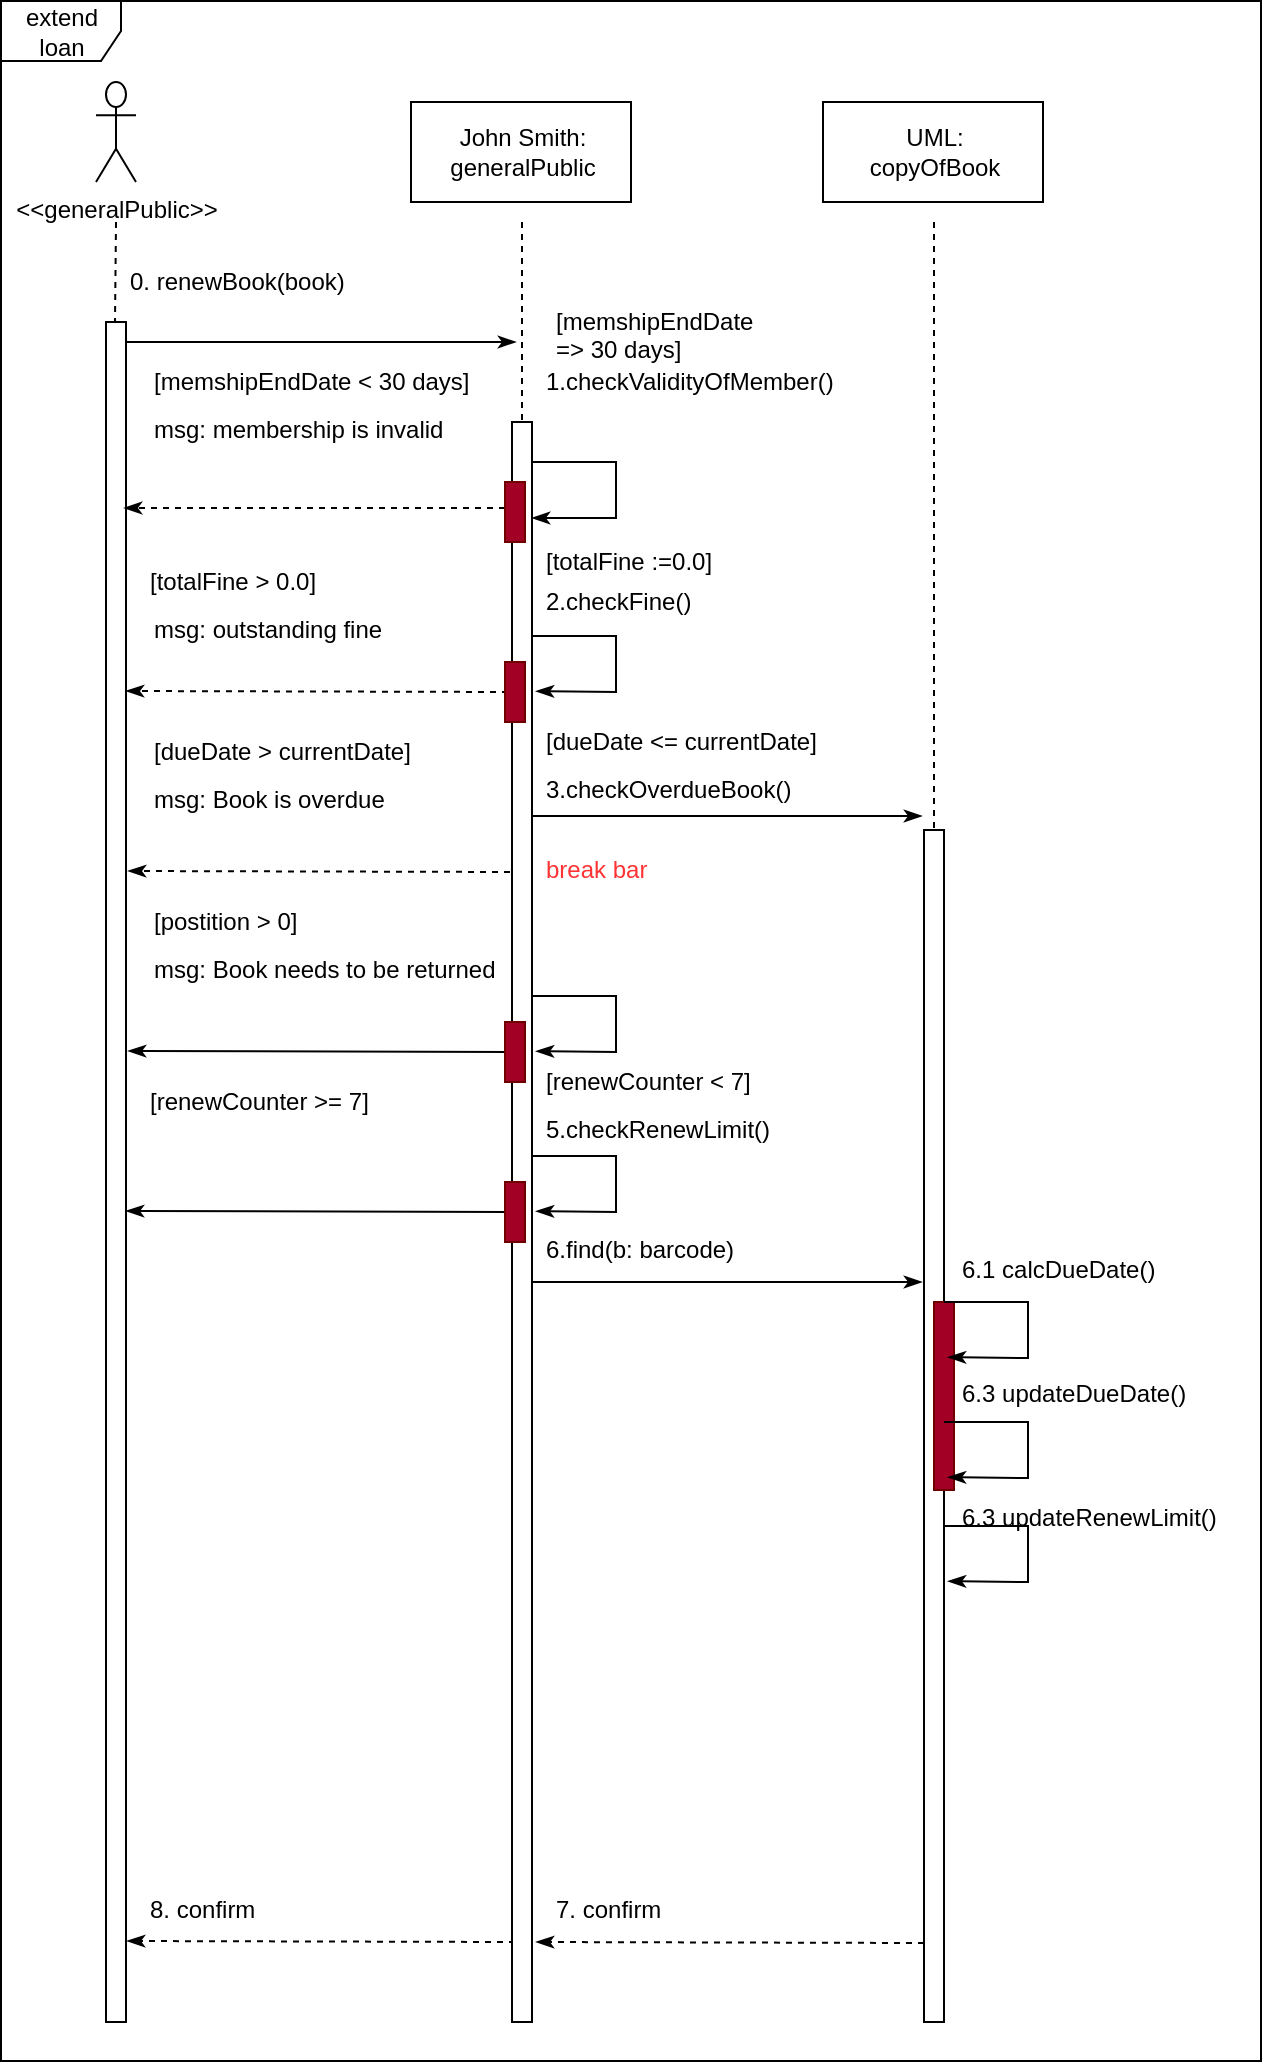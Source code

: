 <mxfile version="12.2.6" type="github" pages="2"><diagram id="9fodVafeyffOZch8DhVh" name="Page-1"><mxGraphModel dx="2047" dy="1038" grid="1" gridSize="10" guides="1" tooltips="1" connect="1" arrows="1" fold="1" page="1" pageScale="1" pageWidth="850" pageHeight="1100" math="0" shadow="0"><root><mxCell id="0"/><mxCell id="1" parent="0"/><mxCell id="9aMG4mHzzcIuCi1TEpcI-1" value="" style="endArrow=classicThin;html=1;endFill=1;dashed=1;" edge="1" parent="1"><mxGeometry width="50" height="50" relative="1" as="geometry"><mxPoint x="665.5" y="1396" as="sourcePoint"/><mxPoint x="471.5" y="1395.5" as="targetPoint"/><Array as="points"/></mxGeometry></mxCell><mxCell id="9aMG4mHzzcIuCi1TEpcI-2" value="" style="html=1;points=[];perimeter=orthogonalPerimeter;" vertex="1" parent="1"><mxGeometry x="664" y="636" width="10" height="800" as="geometry"/></mxCell><mxCell id="9aMG4mHzzcIuCi1TEpcI-3" value="extend loan" style="shape=umlFrame;whiteSpace=wrap;html=1;" vertex="1" parent="1"><mxGeometry x="408.5" y="425.5" width="630" height="1030" as="geometry"/></mxCell><mxCell id="9aMG4mHzzcIuCi1TEpcI-4" value="" style="html=1;points=[];perimeter=orthogonalPerimeter;" vertex="1" parent="1"><mxGeometry x="461" y="586" width="10" height="850" as="geometry"/></mxCell><mxCell id="9aMG4mHzzcIuCi1TEpcI-5" value="" style="html=1;points=[];perimeter=orthogonalPerimeter;" vertex="1" parent="1"><mxGeometry x="870" y="840" width="10" height="596" as="geometry"/></mxCell><mxCell id="9aMG4mHzzcIuCi1TEpcI-6" value="&amp;lt;&amp;lt;generalPublic&amp;gt;&amp;gt;" style="shape=umlActor;verticalLabelPosition=bottom;labelBackgroundColor=#ffffff;verticalAlign=top;html=1;" vertex="1" parent="1"><mxGeometry x="456" y="466" width="20" height="50" as="geometry"/></mxCell><mxCell id="9aMG4mHzzcIuCi1TEpcI-7" value="John Smith:&lt;br&gt;generalPublic" style="html=1;" vertex="1" parent="1"><mxGeometry x="613.5" y="476" width="110" height="50" as="geometry"/></mxCell><mxCell id="9aMG4mHzzcIuCi1TEpcI-8" value="UML:&lt;br&gt;copyOfBook" style="html=1;" vertex="1" parent="1"><mxGeometry x="819.5" y="476" width="110" height="50" as="geometry"/></mxCell><mxCell id="9aMG4mHzzcIuCi1TEpcI-9" value="" style="endArrow=none;dashed=1;html=1;" edge="1" parent="1"><mxGeometry width="50" height="50" relative="1" as="geometry"><mxPoint x="669" y="536" as="sourcePoint"/><mxPoint x="669" y="636" as="targetPoint"/></mxGeometry></mxCell><mxCell id="9aMG4mHzzcIuCi1TEpcI-10" value="" style="endArrow=none;dashed=1;html=1;" edge="1" parent="1" target="9aMG4mHzzcIuCi1TEpcI-5"><mxGeometry width="50" height="50" relative="1" as="geometry"><mxPoint x="875" y="536" as="sourcePoint"/><mxPoint x="874.5" y="806" as="targetPoint"/></mxGeometry></mxCell><mxCell id="9aMG4mHzzcIuCi1TEpcI-11" value="0. renewBook(book)" style="text;html=1;resizable=0;points=[];autosize=1;align=left;verticalAlign=top;spacingTop=-4;" vertex="1" parent="1"><mxGeometry x="471" y="556" width="120" height="20" as="geometry"/></mxCell><mxCell id="9aMG4mHzzcIuCi1TEpcI-12" value="1.checkValidityOfMember()" style="text;html=1;resizable=0;points=[];autosize=1;align=left;verticalAlign=top;spacingTop=-4;" vertex="1" parent="1"><mxGeometry x="678.5" y="606" width="160" height="20" as="geometry"/></mxCell><mxCell id="9aMG4mHzzcIuCi1TEpcI-13" value="" style="endArrow=none;dashed=1;html=1;" edge="1" parent="1"><mxGeometry width="50" height="50" relative="1" as="geometry"><mxPoint x="466" y="536" as="sourcePoint"/><mxPoint x="465.5" y="586" as="targetPoint"/></mxGeometry></mxCell><mxCell id="9aMG4mHzzcIuCi1TEpcI-14" value="[memshipEndDate &amp;lt; 30 days]" style="text;html=1;resizable=0;points=[];autosize=1;align=left;verticalAlign=top;spacingTop=-4;" vertex="1" parent="1"><mxGeometry x="482.5" y="606" width="170" height="20" as="geometry"/></mxCell><mxCell id="9aMG4mHzzcIuCi1TEpcI-15" value="[memshipEndDate&amp;nbsp;&lt;br&gt;=&amp;gt; 30 days]" style="text;html=1;resizable=0;points=[];autosize=1;align=left;verticalAlign=top;spacingTop=-4;" vertex="1" parent="1"><mxGeometry x="683.5" y="576" width="120" height="30" as="geometry"/></mxCell><mxCell id="9aMG4mHzzcIuCi1TEpcI-16" value="" style="endArrow=classicThin;html=1;endFill=1;" edge="1" parent="1" source="9aMG4mHzzcIuCi1TEpcI-4"><mxGeometry width="50" height="50" relative="1" as="geometry"><mxPoint x="606" y="626" as="sourcePoint"/><mxPoint x="666" y="596" as="targetPoint"/><Array as="points"><mxPoint x="496" y="596"/></Array></mxGeometry></mxCell><mxCell id="9aMG4mHzzcIuCi1TEpcI-17" value="" style="endArrow=classicThin;html=1;endFill=1;dashed=1;" edge="1" parent="1" source="9aMG4mHzzcIuCi1TEpcI-18"><mxGeometry width="50" height="50" relative="1" as="geometry"><mxPoint x="664" y="676" as="sourcePoint"/><mxPoint x="470" y="679" as="targetPoint"/><Array as="points"/></mxGeometry></mxCell><mxCell id="9aMG4mHzzcIuCi1TEpcI-18" value="" style="html=1;points=[];perimeter=orthogonalPerimeter;fillColor=#a20025;strokeColor=#6F0000;fontColor=#ffffff;" vertex="1" parent="1"><mxGeometry x="660.5" y="666" width="10" height="30" as="geometry"/></mxCell><mxCell id="9aMG4mHzzcIuCi1TEpcI-19" value="" style="endArrow=classicThin;html=1;rounded=0;endFill=1;" edge="1" parent="1" target="9aMG4mHzzcIuCi1TEpcI-2"><mxGeometry width="50" height="50" relative="1" as="geometry"><mxPoint x="674" y="656" as="sourcePoint"/><mxPoint x="724" y="606" as="targetPoint"/><Array as="points"><mxPoint x="716" y="656"/><mxPoint x="716" y="684"/></Array></mxGeometry></mxCell><mxCell id="9aMG4mHzzcIuCi1TEpcI-20" value="2.checkFine()" style="text;html=1;resizable=0;points=[];autosize=1;align=left;verticalAlign=top;spacingTop=-4;" vertex="1" parent="1"><mxGeometry x="678.5" y="716" width="90" height="20" as="geometry"/></mxCell><mxCell id="9aMG4mHzzcIuCi1TEpcI-21" value="[totalFine :=0.0]" style="text;html=1;resizable=0;points=[];autosize=1;align=left;verticalAlign=top;spacingTop=-4;" vertex="1" parent="1"><mxGeometry x="678.5" y="696" width="100" height="20" as="geometry"/></mxCell><mxCell id="9aMG4mHzzcIuCi1TEpcI-22" value="" style="endArrow=classicThin;html=1;entryX=1.195;entryY=0.136;entryDx=0;entryDy=0;entryPerimeter=0;rounded=0;endFill=1;" edge="1" parent="1"><mxGeometry width="50" height="50" relative="1" as="geometry"><mxPoint x="674" y="743" as="sourcePoint"/><mxPoint x="675.95" y="770.6" as="targetPoint"/><Array as="points"><mxPoint x="716" y="743"/><mxPoint x="716" y="771"/></Array></mxGeometry></mxCell><mxCell id="9aMG4mHzzcIuCi1TEpcI-23" value="[totalFine &amp;gt; 0.0]" style="text;html=1;resizable=0;points=[];autosize=1;align=left;verticalAlign=top;spacingTop=-4;" vertex="1" parent="1"><mxGeometry x="481" y="706" width="100" height="20" as="geometry"/></mxCell><mxCell id="9aMG4mHzzcIuCi1TEpcI-24" value="" style="endArrow=classicThin;html=1;endFill=1;dashed=1;" edge="1" parent="1"><mxGeometry width="50" height="50" relative="1" as="geometry"><mxPoint x="662" y="771" as="sourcePoint"/><mxPoint x="471" y="770.5" as="targetPoint"/><Array as="points"/></mxGeometry></mxCell><mxCell id="9aMG4mHzzcIuCi1TEpcI-25" value="" style="html=1;points=[];perimeter=orthogonalPerimeter;fillColor=#a20025;strokeColor=#6F0000;fontColor=#ffffff;" vertex="1" parent="1"><mxGeometry x="660.5" y="756" width="10" height="30" as="geometry"/></mxCell><mxCell id="9aMG4mHzzcIuCi1TEpcI-26" value="msg: outstanding fine" style="text;html=1;" vertex="1" parent="1"><mxGeometry x="482.5" y="726" width="170" height="30" as="geometry"/></mxCell><mxCell id="9aMG4mHzzcIuCi1TEpcI-27" value="msg: membership is invalid" style="text;html=1;" vertex="1" parent="1"><mxGeometry x="482.5" y="626" width="170" height="30" as="geometry"/></mxCell><mxCell id="9aMG4mHzzcIuCi1TEpcI-35" value="[postition &amp;gt; 0]" style="text;html=1;resizable=0;points=[];autosize=1;align=left;verticalAlign=top;spacingTop=-4;" vertex="1" parent="1"><mxGeometry x="482.5" y="876" width="90" height="20" as="geometry"/></mxCell><mxCell id="9aMG4mHzzcIuCi1TEpcI-36" value="" style="endArrow=classicThin;html=1;endFill=1;dashed=1;" edge="1" parent="1"><mxGeometry width="50" height="50" relative="1" as="geometry"><mxPoint x="663" y="861" as="sourcePoint"/><mxPoint x="472" y="860.5" as="targetPoint"/><Array as="points"/></mxGeometry></mxCell><mxCell id="9aMG4mHzzcIuCi1TEpcI-38" value="msg: Book needs to be returned" style="text;html=1;" vertex="1" parent="1"><mxGeometry x="482.5" y="896" width="170" height="30" as="geometry"/></mxCell><mxCell id="9aMG4mHzzcIuCi1TEpcI-39" value="" style="endArrow=classicThin;html=1;entryX=1.195;entryY=0.136;entryDx=0;entryDy=0;entryPerimeter=0;rounded=0;endFill=1;" edge="1" parent="1"><mxGeometry width="50" height="50" relative="1" as="geometry"><mxPoint x="674" y="923" as="sourcePoint"/><mxPoint x="675.95" y="950.6" as="targetPoint"/><Array as="points"><mxPoint x="716" y="923"/><mxPoint x="716" y="951"/></Array></mxGeometry></mxCell><mxCell id="9aMG4mHzzcIuCi1TEpcI-40" value="6.find(b: barcode)" style="text;html=1;" vertex="1" parent="1"><mxGeometry x="678.5" y="1036" width="110" height="30" as="geometry"/></mxCell><mxCell id="9aMG4mHzzcIuCi1TEpcI-41" value="" style="endArrow=classicThin;html=1;endFill=1;" edge="1" parent="1"><mxGeometry width="50" height="50" relative="1" as="geometry"><mxPoint x="674" y="1066" as="sourcePoint"/><mxPoint x="869" y="1066" as="targetPoint"/><Array as="points"><mxPoint x="699" y="1066"/></Array></mxGeometry></mxCell><mxCell id="9aMG4mHzzcIuCi1TEpcI-42" value="" style="endArrow=classicThin;html=1;endFill=1;" edge="1" parent="1"><mxGeometry width="50" height="50" relative="1" as="geometry"><mxPoint x="663" y="951" as="sourcePoint"/><mxPoint x="472" y="950.5" as="targetPoint"/><Array as="points"/></mxGeometry></mxCell><mxCell id="9aMG4mHzzcIuCi1TEpcI-43" value="" style="html=1;points=[];perimeter=orthogonalPerimeter;fillColor=#a20025;strokeColor=#6F0000;fontColor=#ffffff;" vertex="1" parent="1"><mxGeometry x="660.5" y="936" width="10" height="30" as="geometry"/></mxCell><mxCell id="9aMG4mHzzcIuCi1TEpcI-44" value="" style="endArrow=classicThin;html=1;endFill=1;" edge="1" parent="1"><mxGeometry width="50" height="50" relative="1" as="geometry"><mxPoint x="662" y="1031" as="sourcePoint"/><mxPoint x="471" y="1030.5" as="targetPoint"/><Array as="points"/></mxGeometry></mxCell><mxCell id="9aMG4mHzzcIuCi1TEpcI-45" value="" style="html=1;points=[];perimeter=orthogonalPerimeter;fillColor=#a20025;strokeColor=#6F0000;fontColor=#ffffff;" vertex="1" parent="1"><mxGeometry x="660.5" y="1016" width="10" height="30" as="geometry"/></mxCell><mxCell id="9aMG4mHzzcIuCi1TEpcI-46" value="" style="endArrow=classicThin;html=1;entryX=1.195;entryY=0.136;entryDx=0;entryDy=0;entryPerimeter=0;rounded=0;endFill=1;" edge="1" parent="1"><mxGeometry width="50" height="50" relative="1" as="geometry"><mxPoint x="674" y="1003" as="sourcePoint"/><mxPoint x="675.95" y="1030.6" as="targetPoint"/><Array as="points"><mxPoint x="716" y="1003"/><mxPoint x="716" y="1031"/></Array></mxGeometry></mxCell><mxCell id="9aMG4mHzzcIuCi1TEpcI-47" value="5.checkRenewLimit()" style="text;html=1;" vertex="1" parent="1"><mxGeometry x="678.5" y="976" width="110" height="30" as="geometry"/></mxCell><mxCell id="9aMG4mHzzcIuCi1TEpcI-48" value="[renewCounter &amp;gt;= 7]" style="text;html=1;resizable=0;points=[];autosize=1;align=left;verticalAlign=top;spacingTop=-4;" vertex="1" parent="1"><mxGeometry x="481" y="966" width="120" height="20" as="geometry"/></mxCell><mxCell id="9aMG4mHzzcIuCi1TEpcI-49" value="[renewCounter &amp;lt; 7]" style="text;html=1;resizable=0;points=[];autosize=1;align=left;verticalAlign=top;spacingTop=-4;" vertex="1" parent="1"><mxGeometry x="678.5" y="956" width="120" height="20" as="geometry"/></mxCell><mxCell id="9aMG4mHzzcIuCi1TEpcI-50" value="6.1 calcDueDate()" style="text;html=1;" vertex="1" parent="1"><mxGeometry x="887" y="1046" width="110" height="30" as="geometry"/></mxCell><mxCell id="9aMG4mHzzcIuCi1TEpcI-51" value="" style="html=1;points=[];perimeter=orthogonalPerimeter;fillColor=#a20025;strokeColor=#6F0000;fontColor=#ffffff;" vertex="1" parent="1"><mxGeometry x="875" y="1076" width="10" height="94" as="geometry"/></mxCell><mxCell id="9aMG4mHzzcIuCi1TEpcI-52" value="" style="endArrow=classicThin;html=1;entryX=1.195;entryY=0.136;entryDx=0;entryDy=0;entryPerimeter=0;rounded=0;endFill=1;" edge="1" parent="1"><mxGeometry width="50" height="50" relative="1" as="geometry"><mxPoint x="880" y="1076" as="sourcePoint"/><mxPoint x="881.95" y="1103.6" as="targetPoint"/><Array as="points"><mxPoint x="922" y="1076"/><mxPoint x="922" y="1104"/></Array></mxGeometry></mxCell><mxCell id="9aMG4mHzzcIuCi1TEpcI-53" value="" style="endArrow=classicThin;html=1;entryX=1.195;entryY=0.136;entryDx=0;entryDy=0;entryPerimeter=0;rounded=0;endFill=1;" edge="1" parent="1"><mxGeometry width="50" height="50" relative="1" as="geometry"><mxPoint x="880" y="1136" as="sourcePoint"/><mxPoint x="881.95" y="1163.6" as="targetPoint"/><Array as="points"><mxPoint x="906" y="1136"/><mxPoint x="922" y="1136"/><mxPoint x="922" y="1164"/></Array></mxGeometry></mxCell><mxCell id="9aMG4mHzzcIuCi1TEpcI-55" value="6.3 updateDueDate()" style="text;html=1;" vertex="1" parent="1"><mxGeometry x="887" y="1108" width="110" height="30" as="geometry"/></mxCell><mxCell id="9aMG4mHzzcIuCi1TEpcI-56" value="" style="endArrow=classicThin;html=1;entryX=1.195;entryY=0.136;entryDx=0;entryDy=0;entryPerimeter=0;rounded=0;endFill=1;" edge="1" parent="1"><mxGeometry width="50" height="50" relative="1" as="geometry"><mxPoint x="880" y="1188" as="sourcePoint"/><mxPoint x="881.95" y="1215.6" as="targetPoint"/><Array as="points"><mxPoint x="906" y="1188"/><mxPoint x="922" y="1188"/><mxPoint x="922" y="1216"/></Array></mxGeometry></mxCell><mxCell id="9aMG4mHzzcIuCi1TEpcI-57" value="" style="endArrow=classicThin;html=1;endFill=1;dashed=1;" edge="1" parent="1"><mxGeometry width="50" height="50" relative="1" as="geometry"><mxPoint x="870" y="1396.5" as="sourcePoint"/><mxPoint x="676" y="1396" as="targetPoint"/><Array as="points"/></mxGeometry></mxCell><mxCell id="9aMG4mHzzcIuCi1TEpcI-58" value="7. confirm" style="text;html=1;" vertex="1" parent="1"><mxGeometry x="683.5" y="1366" width="110" height="30" as="geometry"/></mxCell><mxCell id="9aMG4mHzzcIuCi1TEpcI-59" value="8. confirm" style="text;html=1;" vertex="1" parent="1"><mxGeometry x="481" y="1366" width="110" height="30" as="geometry"/></mxCell><mxCell id="9aMG4mHzzcIuCi1TEpcI-62" value="3.checkOverdueBook()" style="text;html=1;" vertex="1" parent="1"><mxGeometry x="678.5" y="806" width="110" height="30" as="geometry"/></mxCell><mxCell id="9aMG4mHzzcIuCi1TEpcI-63" value="[dueDate &amp;lt;= currentDate]" style="text;html=1;resizable=0;points=[];autosize=1;align=left;verticalAlign=top;spacingTop=-4;" vertex="1" parent="1"><mxGeometry x="678.5" y="786" width="150" height="20" as="geometry"/></mxCell><mxCell id="9aMG4mHzzcIuCi1TEpcI-65" value="[dueDate &amp;gt; currentDate]" style="text;html=1;resizable=0;points=[];autosize=1;align=left;verticalAlign=top;spacingTop=-4;" vertex="1" parent="1"><mxGeometry x="482.5" y="791" width="140" height="20" as="geometry"/></mxCell><mxCell id="9aMG4mHzzcIuCi1TEpcI-66" value="msg: Book is overdue" style="text;html=1;" vertex="1" parent="1"><mxGeometry x="482.5" y="811" width="120" height="30" as="geometry"/></mxCell><mxCell id="9aMG4mHzzcIuCi1TEpcI-69" value="" style="endArrow=classicThin;html=1;endFill=1;" edge="1" parent="1"><mxGeometry width="50" height="50" relative="1" as="geometry"><mxPoint x="674" y="833" as="sourcePoint"/><mxPoint x="869" y="833" as="targetPoint"/><Array as="points"/></mxGeometry></mxCell><mxCell id="9aMG4mHzzcIuCi1TEpcI-71" value="6.3 updateRenewLimit()" style="text;html=1;" vertex="1" parent="1"><mxGeometry x="887" y="1170" width="110" height="30" as="geometry"/></mxCell><mxCell id="9aMG4mHzzcIuCi1TEpcI-73" value="&lt;font color=&quot;#ff3333&quot;&gt;break bar&lt;/font&gt;" style="text;html=1;resizable=0;points=[];autosize=1;align=left;verticalAlign=top;spacingTop=-4;" vertex="1" parent="1"><mxGeometry x="678.5" y="850" width="70" height="20" as="geometry"/></mxCell></root></mxGraphModel></diagram><diagram name="Page-2" id="2adGE88E7d5W_NJbe2-b"><mxGraphModel dx="446" dy="699" grid="1" gridSize="10" guides="1" tooltips="1" connect="1" arrows="1" fold="1" page="1" pageScale="1" pageWidth="850" pageHeight="1100" math="0" shadow="0"><root><mxCell id="muk9-Gtz4fuZKB1I_DbO-0"/><mxCell id="muk9-Gtz4fuZKB1I_DbO-1" parent="muk9-Gtz4fuZKB1I_DbO-0"/></root></mxGraphModel></diagram></mxfile>